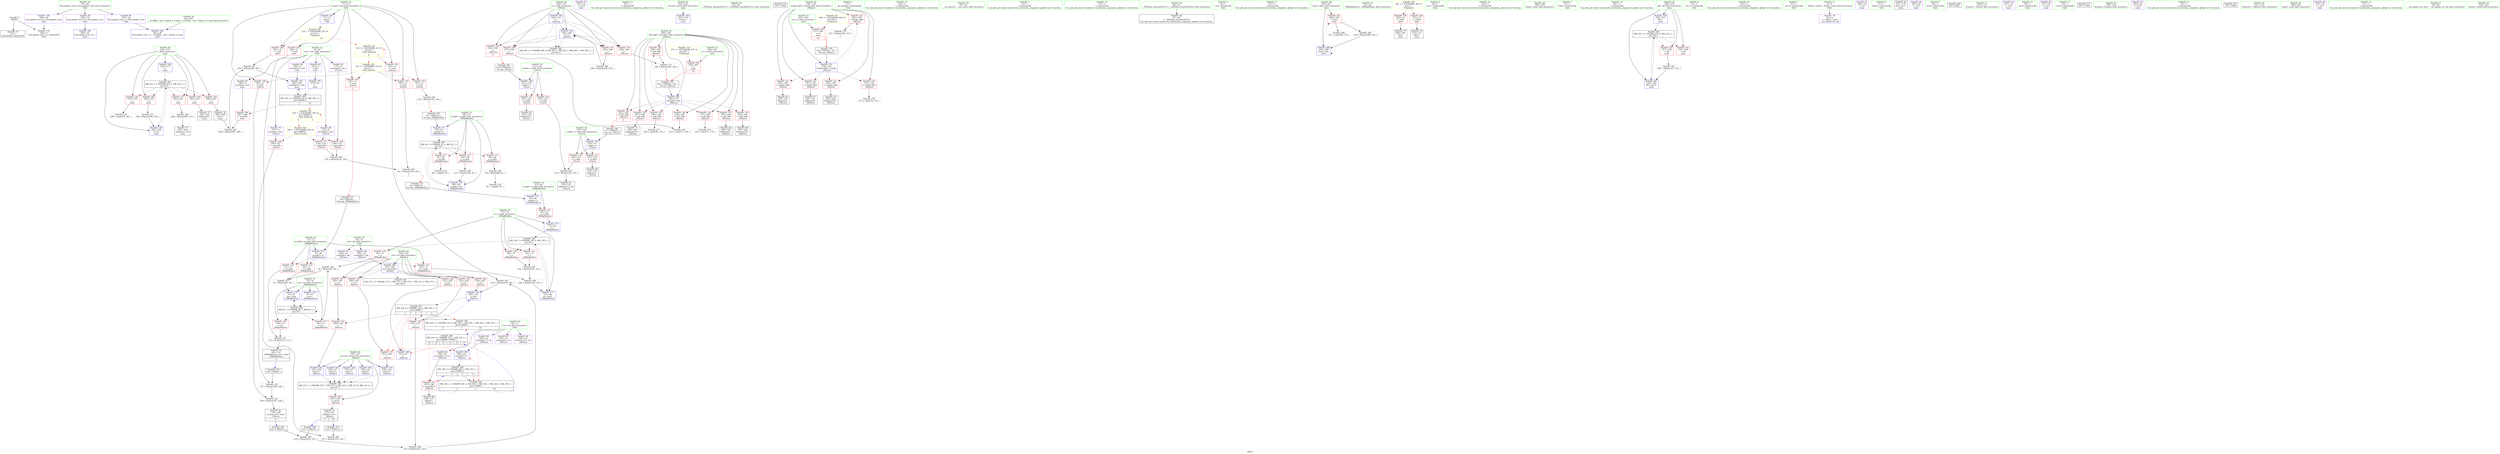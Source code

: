digraph "SVFG" {
	label="SVFG";

	Node0x561db35ba120 [shape=record,color=grey,label="{NodeID: 0\nNullPtr}"];
	Node0x561db35ba120 -> Node0x561db35dba80[style=solid];
	Node0x561db35ba120 -> Node0x561db35e27f0[style=solid];
	Node0x561db35df260 [shape=record,color=grey,label="{NodeID: 263\n235 = Binary(233, 234, )\n}"];
	Node0x561db35df260 -> Node0x561db35e3930[style=solid];
	Node0x561db35e3040 [shape=record,color=blue,label="{NodeID: 180\n121\<--118\nr.addr\<--r\n_Z3ncrii\n}"];
	Node0x561db35e3040 -> Node0x561db35e0200[style=dashed];
	Node0x561db35e3040 -> Node0x561db35e02d0[style=dashed];
	Node0x561db35da320 [shape=record,color=purple,label="{NodeID: 97\n322\<--32\n\<--.str.6\nmain\n}"];
	Node0x561db35d8410 [shape=record,color=green,label="{NodeID: 14\n87\<--1\n\<--dummyObj\nCan only get source location for instruction, argument, global var or function.}"];
	Node0x561db35eb720 [shape=record,color=grey,label="{NodeID: 277\n169 = cmp(168, 170, )\n}"];
	Node0x561db35ddc30 [shape=record,color=blue,label="{NodeID: 194\n252\<--170\nretval\<--\nmain\n}"];
	Node0x561db35daf10 [shape=record,color=red,label="{NodeID: 111\n85\<--69\n\<--p.addr\n_Z6BigModxxx\n}"];
	Node0x561db35daf10 -> Node0x561db35eb2a0[style=solid];
	Node0x561db35d90c0 [shape=record,color=green,label="{NodeID: 28\n43\<--44\n_ZNSt8ios_base4InitC1Ev\<--_ZNSt8ios_base4InitC1Ev_field_insensitive\n}"];
	Node0x561db360f3d0 [shape=record,color=black,label="{NodeID: 374\n323 = PHI()\n}"];
	Node0x561db35f8060 [shape=record,color=black,label="{NodeID: 291\nMR_27V_2 = PHI(MR_27V_3, MR_27V_1, MR_27V_1, MR_27V_3, MR_27V_1, )\npts\{163 \}\n}"];
	Node0x561db35e02d0 [shape=record,color=red,label="{NodeID: 125\n135\<--121\n\<--r.addr\n_Z3ncrii\n}"];
	Node0x561db35e02d0 -> Node0x561db35dbef0[style=solid];
	Node0x561db35d9d40 [shape=record,color=green,label="{NodeID: 42\n158\<--159\ntotake.addr\<--totake.addr_field_insensitive\n_Z4funcii\n}"];
	Node0x561db35d9d40 -> Node0x561db35e06e0[style=solid];
	Node0x561db35d9d40 -> Node0x561db35e07b0[style=solid];
	Node0x561db35d9d40 -> Node0x561db35e0880[style=solid];
	Node0x561db35d9d40 -> Node0x561db35e0950[style=solid];
	Node0x561db35d9d40 -> Node0x561db35e0a20[style=solid];
	Node0x561db35d9d40 -> Node0x561db35e3110[style=solid];
	Node0x561db35fc020 [shape=record,color=yellow,style=double,label="{NodeID: 305\n12V_1 = ENCHI(MR_12V_0)\npts\{13 \}\nFun[main]|{|<s2>10}}"];
	Node0x561db35fc020 -> Node0x561db35dab00[style=dashed];
	Node0x561db35fc020 -> Node0x561db35dabd0[style=dashed];
	Node0x561db35fc020:s2 -> Node0x561db35fc830[style=dashed,color=red];
	Node0x561db35e0e30 [shape=record,color=red,label="{NodeID: 139\n207\<--160\n\<--left.addr\n_Z4funcii\n}"];
	Node0x561db35e0e30 -> Node0x561db35dc640[style=solid];
	Node0x561db35db980 [shape=record,color=green,label="{NodeID: 56\n36\<--342\n_GLOBAL__sub_I_Shaon_0_0.cpp\<--_GLOBAL__sub_I_Shaon_0_0.cpp_field_insensitive\n}"];
	Node0x561db35db980 -> Node0x561db35e26f0[style=solid];
	Node0x561db35e1990 [shape=record,color=red,label="{NodeID: 153\n201\<--200\n\<--\n_Z4funcii\n}"];
	Node0x561db35e1990 -> Node0x561db35e35f0[style=solid];
	Node0x561db35dc570 [shape=record,color=black,label="{NodeID: 70\n205\<--204\nidxprom14\<--\n_Z4funcii\n}"];
	Node0x561db35e7e90 [shape=record,color=grey,label="{NodeID: 250\n139 = Binary(134, 138, )\n}"];
	Node0x561db35e7e90 -> Node0x561db35dec60[style=solid];
	Node0x561db35e24f0 [shape=record,color=blue,label="{NodeID: 167\n11\<--12\nmod\<--\nGlob }"];
	Node0x561db35e24f0 -> Node0x561db35fc020[style=dashed];
	Node0x561db35dd0d0 [shape=record,color=purple,label="{NodeID: 84\n295\<--8\narrayidx3\<--fact\nmain\n}"];
	Node0x561db35dd0d0 -> Node0x561db35ddea0[style=solid];
	Node0x561db35ba380 [shape=record,color=green,label="{NodeID: 1\n7\<--1\n__dso_handle\<--dummyObj\nGlob }"];
	Node0x561db35df3e0 [shape=record,color=grey,label="{NodeID: 264\n233 = Binary(222, 232, )\n}"];
	Node0x561db35df3e0 -> Node0x561db35df260[style=solid];
	Node0x561db35e3110 [shape=record,color=blue,label="{NodeID: 181\n158\<--154\ntotake.addr\<--totake\n_Z4funcii\n}"];
	Node0x561db35e3110 -> Node0x561db35e06e0[style=dashed];
	Node0x561db35e3110 -> Node0x561db35e07b0[style=dashed];
	Node0x561db35e3110 -> Node0x561db35e0880[style=dashed];
	Node0x561db35e3110 -> Node0x561db35e0950[style=dashed];
	Node0x561db35e3110 -> Node0x561db35e0a20[style=dashed];
	Node0x561db35da3f0 [shape=record,color=purple,label="{NodeID: 98\n346\<--34\nllvm.global_ctors_0\<--llvm.global_ctors\nGlob }"];
	Node0x561db35da3f0 -> Node0x561db35e25f0[style=solid];
	Node0x561db35d84e0 [shape=record,color=green,label="{NodeID: 15\n144\<--1\n\<--dummyObj\nCan only get source location for instruction, argument, global var or function.}"];
	Node0x561db35eb8a0 [shape=record,color=grey,label="{NodeID: 278\n175 = cmp(174, 170, )\n}"];
	Node0x561db35ddd00 [shape=record,color=blue,label="{NodeID: 195\n275\<--81\n\<--\nmain\n}"];
	Node0x561db35ddd00 -> Node0x561db35f5830[style=dashed];
	Node0x561db35dafe0 [shape=record,color=red,label="{NodeID: 112\n89\<--69\n\<--p.addr\n_Z6BigModxxx\n}"];
	Node0x561db35dafe0 -> Node0x561db35e7b90[style=solid];
	Node0x561db35d91c0 [shape=record,color=green,label="{NodeID: 29\n49\<--50\n__cxa_atexit\<--__cxa_atexit_field_insensitive\n}"];
	Node0x561db360f4a0 [shape=record,color=black,label="{NodeID: 375\n64 = PHI(141, )\n0th arg _Z6BigModxxx }"];
	Node0x561db360f4a0 -> Node0x561db35e28f0[style=solid];
	Node0x561db35f8560 [shape=record,color=black,label="{NodeID: 292\nMR_29V_2 = PHI(MR_29V_4, MR_29V_1, MR_29V_1, MR_29V_1, MR_29V_1, )\npts\{165 \}\n}"];
	Node0x561db35e03a0 [shape=record,color=red,label="{NodeID: 126\n128\<--127\n\<--arrayidx\n_Z3ncrii\n}"];
	Node0x561db35e03a0 -> Node0x561db35e8310[style=solid];
	Node0x561db35d9e10 [shape=record,color=green,label="{NodeID: 43\n160\<--161\nleft.addr\<--left.addr_field_insensitive\n_Z4funcii\n}"];
	Node0x561db35d9e10 -> Node0x561db35e0af0[style=solid];
	Node0x561db35d9e10 -> Node0x561db35e0bc0[style=solid];
	Node0x561db35d9e10 -> Node0x561db35e0c90[style=solid];
	Node0x561db35d9e10 -> Node0x561db35e0d60[style=solid];
	Node0x561db35d9e10 -> Node0x561db35e0e30[style=solid];
	Node0x561db35d9e10 -> Node0x561db35e0f00[style=solid];
	Node0x561db35d9e10 -> Node0x561db35e0fd0[style=solid];
	Node0x561db35d9e10 -> Node0x561db35e10a0[style=solid];
	Node0x561db35d9e10 -> Node0x561db35e31e0[style=solid];
	Node0x561db35e0f00 [shape=record,color=red,label="{NodeID: 140\n218\<--160\n\<--left.addr\n_Z4funcii\n}"];
	Node0x561db35e0f00 -> Node0x561db35ebd20[style=solid];
	Node0x561db35dba80 [shape=record,color=black,label="{NodeID: 57\n2\<--3\ndummyVal\<--dummyVal\n}"];
	Node0x561db35fcda0 [shape=record,color=yellow,style=double,label="{NodeID: 320\n18V_1 = ENCHI(MR_18V_0)\npts\{100000 \}\nFun[_Z4funcii]|{<s0>4|<s1>5}}"];
	Node0x561db35fcda0:s0 -> Node0x561db35fd310[style=dashed,color=red];
	Node0x561db35fcda0:s1 -> Node0x561db35fcda0[style=dashed,color=red];
	Node0x561db35e1a60 [shape=record,color=red,label="{NodeID: 154\n222\<--221\n\<--\n_Z4funcii\n}"];
	Node0x561db35e1a60 -> Node0x561db35df3e0[style=solid];
	Node0x561db35dc640 [shape=record,color=black,label="{NodeID: 71\n208\<--207\nidxprom16\<--\n_Z4funcii\n}"];
	Node0x561db35e8010 [shape=record,color=grey,label="{NodeID: 251\n292 = Binary(290, 291, )\n}"];
	Node0x561db35e8010 -> Node0x561db35ddea0[style=solid];
	Node0x561db35e25f0 [shape=record,color=blue,label="{NodeID: 168\n346\<--35\nllvm.global_ctors_0\<--\nGlob }"];
	Node0x561db35dd1a0 [shape=record,color=purple,label="{NodeID: 85\n186\<--14\narrayidx\<--dp\n_Z4funcii\n}"];
	Node0x561db35ce3e0 [shape=record,color=green,label="{NodeID: 2\n12\<--1\n\<--dummyObj\nCan only get source location for instruction, argument, global var or function.}"];
	Node0x561db35df560 [shape=record,color=grey,label="{NodeID: 265\n232 = Binary(225, 231, )\n}"];
	Node0x561db35df560 -> Node0x561db35df3e0[style=solid];
	Node0x561db35e31e0 [shape=record,color=blue,label="{NodeID: 182\n160\<--155\nleft.addr\<--left\n_Z4funcii\n}"];
	Node0x561db35e31e0 -> Node0x561db35e0af0[style=dashed];
	Node0x561db35e31e0 -> Node0x561db35e0bc0[style=dashed];
	Node0x561db35e31e0 -> Node0x561db35e0c90[style=dashed];
	Node0x561db35e31e0 -> Node0x561db35e0d60[style=dashed];
	Node0x561db35e31e0 -> Node0x561db35e0e30[style=dashed];
	Node0x561db35e31e0 -> Node0x561db35e0f00[style=dashed];
	Node0x561db35e31e0 -> Node0x561db35e0fd0[style=dashed];
	Node0x561db35e31e0 -> Node0x561db35e10a0[style=dashed];
	Node0x561db35da4f0 [shape=record,color=purple,label="{NodeID: 99\n347\<--34\nllvm.global_ctors_1\<--llvm.global_ctors\nGlob }"];
	Node0x561db35da4f0 -> Node0x561db35e26f0[style=solid];
	Node0x561db35d85b0 [shape=record,color=green,label="{NodeID: 16\n170\<--1\n\<--dummyObj\nCan only get source location for instruction, argument, global var or function.}"];
	Node0x561db35eba20 [shape=record,color=grey,label="{NodeID: 279\n178 = cmp(177, 170, )\n}"];
	Node0x561db35dddd0 [shape=record,color=blue,label="{NodeID: 196\n254\<--215\ni\<--\nmain\n}"];
	Node0x561db35dddd0 -> Node0x561db35f5330[style=dashed];
	Node0x561db35db0b0 [shape=record,color=red,label="{NodeID: 113\n106\<--69\n\<--p.addr\n_Z6BigModxxx\n}"];
	Node0x561db35db0b0 -> Node0x561db35dede0[style=solid];
	Node0x561db35d92c0 [shape=record,color=green,label="{NodeID: 30\n48\<--54\n_ZNSt8ios_base4InitD1Ev\<--_ZNSt8ios_base4InitD1Ev_field_insensitive\n}"];
	Node0x561db35d92c0 -> Node0x561db35dbb80[style=solid];
	Node0x561db360f610 [shape=record,color=black,label="{NodeID: 376\n65 = PHI(143, )\n1st arg _Z6BigModxxx }"];
	Node0x561db360f610 -> Node0x561db35e29c0[style=solid];
	Node0x561db35f8a60 [shape=record,color=black,label="{NodeID: 293\nMR_32V_2 = PHI(MR_32V_4, MR_32V_1, MR_32V_1, MR_32V_1, MR_32V_1, )\npts\{150000 \}\n|{<s0>5|<s1>10}}"];
	Node0x561db35f8a60:s0 -> Node0x561db35e3930[style=dashed,color=blue];
	Node0x561db35f8a60:s1 -> Node0x561db35f6730[style=dashed,color=blue];
	Node0x561db35e0470 [shape=record,color=red,label="{NodeID: 127\n134\<--133\n\<--arrayidx2\n_Z3ncrii\n}"];
	Node0x561db35e0470 -> Node0x561db35e7e90[style=solid];
	Node0x561db35d9ee0 [shape=record,color=green,label="{NodeID: 44\n162\<--163\nret\<--ret_field_insensitive\n_Z4funcii\n}"];
	Node0x561db35d9ee0 -> Node0x561db35e1170[style=solid];
	Node0x561db35d9ee0 -> Node0x561db35e1240[style=solid];
	Node0x561db35d9ee0 -> Node0x561db35e1310[style=solid];
	Node0x561db35d9ee0 -> Node0x561db35e13e0[style=solid];
	Node0x561db35d9ee0 -> Node0x561db35e14b0[style=solid];
	Node0x561db35d9ee0 -> Node0x561db35e3520[style=solid];
	Node0x561db35e0fd0 [shape=record,color=red,label="{NodeID: 141\n223\<--160\n\<--left.addr\n_Z4funcii\n|{<s0>4}}"];
	Node0x561db35e0fd0:s0 -> Node0x561db360fcd0[style=solid,color=red];
	Node0x561db35dbb80 [shape=record,color=black,label="{NodeID: 58\n47\<--48\n\<--_ZNSt8ios_base4InitD1Ev\nCan only get source location for instruction, argument, global var or function.}"];
	Node0x561db35e1b30 [shape=record,color=red,label="{NodeID: 155\n244\<--243\n\<--\n_Z4funcii\n}"];
	Node0x561db35e1b30 -> Node0x561db35ddb60[style=solid];
	Node0x561db35dc710 [shape=record,color=black,label="{NodeID: 72\n153\<--247\n_Z4funcii_ret\<--\n_Z4funcii\n|{<s0>5|<s1>10}}"];
	Node0x561db35dc710:s0 -> Node0x561db360ed50[style=solid,color=blue];
	Node0x561db35dc710:s1 -> Node0x561db360f230[style=solid,color=blue];
	Node0x561db35e8190 [shape=record,color=grey,label="{NodeID: 252\n149 = Binary(147, 148, )\n}"];
	Node0x561db35e8190 -> Node0x561db35dbfc0[style=solid];
	Node0x561db35e26f0 [shape=record,color=blue,label="{NodeID: 169\n347\<--36\nllvm.global_ctors_1\<--_GLOBAL__sub_I_Shaon_0_0.cpp\nGlob }"];
	Node0x561db35dd270 [shape=record,color=purple,label="{NodeID: 86\n189\<--14\narrayidx7\<--dp\n_Z4funcii\n}"];
	Node0x561db35dd270 -> Node0x561db35e3520[style=solid];
	Node0x561db35ce260 [shape=record,color=green,label="{NodeID: 3\n18\<--1\n.str\<--dummyObj\nGlob }"];
	Node0x561db35df6e0 [shape=record,color=grey,label="{NodeID: 266\n240 = Binary(239, 215, )\n}"];
	Node0x561db35df6e0 -> Node0x561db35dda90[style=solid];
	Node0x561db35e32b0 [shape=record,color=blue,label="{NodeID: 183\n156\<--87\nretval\<--\n_Z4funcii\n}"];
	Node0x561db35e32b0 -> Node0x561db35f7b60[style=dashed];
	Node0x561db35da5f0 [shape=record,color=purple,label="{NodeID: 100\n348\<--34\nllvm.global_ctors_2\<--llvm.global_ctors\nGlob }"];
	Node0x561db35da5f0 -> Node0x561db35e27f0[style=solid];
	Node0x561db35d8680 [shape=record,color=green,label="{NodeID: 17\n211\<--1\n\<--dummyObj\nCan only get source location for instruction, argument, global var or function.}"];
	Node0x561db35ebba0 [shape=record,color=grey,label="{NodeID: 280\n312 = cmp(308, 170, )\n}"];
	Node0x561db35ddea0 [shape=record,color=blue,label="{NodeID: 197\n295\<--292\narrayidx3\<--rem\nmain\n}"];
	Node0x561db35ddea0 -> Node0x561db35f5830[style=dashed];
	Node0x561db35db180 [shape=record,color=red,label="{NodeID: 114\n96\<--71\n\<--m.addr\n_Z6BigModxxx\n}"];
	Node0x561db35db180 -> Node0x561db35e8910[style=solid];
	Node0x561db35d93c0 [shape=record,color=green,label="{NodeID: 31\n61\<--62\n_Z6BigModxxx\<--_Z6BigModxxx_field_insensitive\n}"];
	Node0x561db360f750 [shape=record,color=black,label="{NodeID: 377\n66 = PHI(145, )\n2nd arg _Z6BigModxxx }"];
	Node0x561db360f750 -> Node0x561db35e2a90[style=solid];
	Node0x561db35f8f60 [shape=record,color=black,label="{NodeID: 294\nMR_34V_2 = PHI(MR_34V_4, MR_34V_1, MR_34V_1, MR_34V_1, MR_34V_1, )\npts\{170000 \}\n|{<s0>5|<s1>10}}"];
	Node0x561db35f8f60:s0 -> Node0x561db35fa360[style=dashed,color=blue];
	Node0x561db35f8f60:s1 -> Node0x561db35f6730[style=dashed,color=blue];
	Node0x561db35e0540 [shape=record,color=red,label="{NodeID: 128\n138\<--137\n\<--arrayidx4\n_Z3ncrii\n}"];
	Node0x561db35e0540 -> Node0x561db35e7e90[style=solid];
	Node0x561db35d9fb0 [shape=record,color=green,label="{NodeID: 45\n164\<--165\ni\<--i_field_insensitive\n_Z4funcii\n}"];
	Node0x561db35d9fb0 -> Node0x561db35e1580[style=solid];
	Node0x561db35d9fb0 -> Node0x561db35e1650[style=solid];
	Node0x561db35d9fb0 -> Node0x561db35e1720[style=solid];
	Node0x561db35d9fb0 -> Node0x561db35e17f0[style=solid];
	Node0x561db35d9fb0 -> Node0x561db35e3860[style=solid];
	Node0x561db35d9fb0 -> Node0x561db35dda90[style=solid];
	Node0x561db35e10a0 [shape=record,color=red,label="{NodeID: 142\n228\<--160\n\<--left.addr\n_Z4funcii\n}"];
	Node0x561db35e10a0 -> Node0x561db35eae20[style=solid];
	Node0x561db35dbc80 [shape=record,color=black,label="{NodeID: 59\n63\<--112\n_Z6BigModxxx_ret\<--rem4\n_Z6BigModxxx\n|{<s0>3}}"];
	Node0x561db35dbc80:s0 -> Node0x561db360ef20[style=solid,color=blue];
	Node0x561db35e1c00 [shape=record,color=red,label="{NodeID: 156\n279\<--254\n\<--i\nmain\n}"];
	Node0x561db35e1c00 -> Node0x561db35eb420[style=solid];
	Node0x561db35dc7e0 [shape=record,color=black,label="{NodeID: 73\n268\<--265\ncall\<--\nmain\n}"];
	Node0x561db35e8310 [shape=record,color=grey,label="{NodeID: 253\n147 = Binary(128, 146, )\n}"];
	Node0x561db35e8310 -> Node0x561db35e8190[style=solid];
	Node0x561db35e27f0 [shape=record,color=blue, style = dotted,label="{NodeID: 170\n348\<--3\nllvm.global_ctors_2\<--dummyVal\nGlob }"];
	Node0x561db35dd340 [shape=record,color=purple,label="{NodeID: 87\n193\<--16\narrayidx9\<--vis\n_Z4funcii\n}"];
	Node0x561db35cf5e0 [shape=record,color=green,label="{NodeID: 4\n20\<--1\n.str.1\<--dummyObj\nGlob }"];
	Node0x561db35df860 [shape=record,color=grey,label="{NodeID: 267\n321 = Binary(319, 320, )\n}"];
	Node0x561db35e3380 [shape=record,color=blue,label="{NodeID: 184\n156\<--81\nretval\<--\n_Z4funcii\n}"];
	Node0x561db35e3380 -> Node0x561db35f7b60[style=dashed];
	Node0x561db35da6f0 [shape=record,color=red,label="{NodeID: 101\n140\<--11\n\<--mod\n_Z3ncrii\n}"];
	Node0x561db35da6f0 -> Node0x561db35dec60[style=solid];
	Node0x561db35d8750 [shape=record,color=green,label="{NodeID: 18\n215\<--1\n\<--dummyObj\nCan only get source location for instruction, argument, global var or function.}"];
	Node0x561db35ebd20 [shape=record,color=grey,label="{NodeID: 281\n219 = cmp(217, 218, )\n}"];
	Node0x561db35ddf70 [shape=record,color=blue,label="{NodeID: 198\n254\<--299\ni\<--inc\nmain\n}"];
	Node0x561db35ddf70 -> Node0x561db35f5330[style=dashed];
	Node0x561db35dfab0 [shape=record,color=red,label="{NodeID: 115\n103\<--71\n\<--m.addr\n_Z6BigModxxx\n}"];
	Node0x561db35dfab0 -> Node0x561db35df9e0[style=solid];
	Node0x561db35d94c0 [shape=record,color=green,label="{NodeID: 32\n67\<--68\na.addr\<--a.addr_field_insensitive\n_Z6BigModxxx\n}"];
	Node0x561db35d94c0 -> Node0x561db35dae40[style=solid];
	Node0x561db35d94c0 -> Node0x561db35e28f0[style=solid];
	Node0x561db360f890 [shape=record,color=black,label="{NodeID: 378\n154 = PHI(227, 317, )\n0th arg _Z4funcii }"];
	Node0x561db360f890 -> Node0x561db35e3110[style=solid];
	Node0x561db35e0610 [shape=record,color=red,label="{NodeID: 129\n247\<--156\n\<--retval\n_Z4funcii\n}"];
	Node0x561db35e0610 -> Node0x561db35dc710[style=solid];
	Node0x561db35da080 [shape=record,color=green,label="{NodeID: 46\n249\<--250\nmain\<--main_field_insensitive\n}"];
	Node0x561db35e1170 [shape=record,color=red,label="{NodeID: 143\n200\<--162\n\<--ret\n_Z4funcii\n}"];
	Node0x561db35e1170 -> Node0x561db35e1990[style=solid];
	Node0x561db35dbd50 [shape=record,color=black,label="{NodeID: 60\n126\<--125\nidxprom\<--\n_Z3ncrii\n}"];
	Node0x561db35fd040 [shape=record,color=yellow,style=double,label="{NodeID: 323\n12V_1 = ENCHI(MR_12V_0)\npts\{13 \}\nFun[_Z3ncrii]}"];
	Node0x561db35fd040 -> Node0x561db35da6f0[style=dashed];
	Node0x561db35fd040 -> Node0x561db35da7c0[style=dashed];
	Node0x561db35fd040 -> Node0x561db35da890[style=dashed];
	Node0x561db35fd040 -> Node0x561db35da960[style=dashed];
	Node0x561db35e1cd0 [shape=record,color=red,label="{NodeID: 157\n283\<--254\n\<--i\nmain\n}"];
	Node0x561db35e1cd0 -> Node0x561db35e8490[style=solid];
	Node0x561db35dc8b0 [shape=record,color=black,label="{NodeID: 74\n274\<--271\ncall1\<--\nmain\n}"];
	Node0x561db35e8490 [shape=record,color=grey,label="{NodeID: 254\n284 = Binary(283, 215, )\n}"];
	Node0x561db35e8490 -> Node0x561db35dc980[style=solid];
	Node0x561db35e28f0 [shape=record,color=blue,label="{NodeID: 171\n67\<--64\na.addr\<--a\n_Z6BigModxxx\n}"];
	Node0x561db35e28f0 -> Node0x561db35dae40[style=dashed];
	Node0x561db35dd410 [shape=record,color=purple,label="{NodeID: 88\n196\<--16\narrayidx11\<--vis\n_Z4funcii\n}"];
	Node0x561db35dd410 -> Node0x561db35e18c0[style=solid];
	Node0x561db35cf670 [shape=record,color=green,label="{NodeID: 5\n22\<--1\nstdin\<--dummyObj\nGlob }"];
	Node0x561db35df9e0 [shape=record,color=grey,label="{NodeID: 268\n104 = Binary(102, 103, )\n}"];
	Node0x561db35df9e0 -> Node0x561db35e2dd0[style=solid];
	Node0x561db35e3450 [shape=record,color=blue,label="{NodeID: 185\n156\<--87\nretval\<--\n_Z4funcii\n}"];
	Node0x561db35e3450 -> Node0x561db35f7b60[style=dashed];
	Node0x561db35da7c0 [shape=record,color=red,label="{NodeID: 102\n142\<--11\n\<--mod\n_Z3ncrii\n}"];
	Node0x561db35da7c0 -> Node0x561db35e8790[style=solid];
	Node0x561db35d8820 [shape=record,color=green,label="{NodeID: 19\n281\<--1\n\<--dummyObj\nCan only get source location for instruction, argument, global var or function.}"];
	Node0x561db35f5330 [shape=record,color=black,label="{NodeID: 282\nMR_41V_3 = PHI(MR_41V_4, MR_41V_2, )\npts\{255 \}\n}"];
	Node0x561db35f5330 -> Node0x561db35e1c00[style=dashed];
	Node0x561db35f5330 -> Node0x561db35e1cd0[style=dashed];
	Node0x561db35f5330 -> Node0x561db35e1da0[style=dashed];
	Node0x561db35f5330 -> Node0x561db35e1e70[style=dashed];
	Node0x561db35f5330 -> Node0x561db35e1f40[style=dashed];
	Node0x561db35f5330 -> Node0x561db35ddf70[style=dashed];
	Node0x561db35de040 [shape=record,color=blue,label="{NodeID: 199\n258\<--215\nkk\<--\nmain\n}"];
	Node0x561db35de040 -> Node0x561db35f6230[style=dashed];
	Node0x561db35dfb80 [shape=record,color=red,label="{NodeID: 116\n111\<--71\n\<--m.addr\n_Z6BigModxxx\n}"];
	Node0x561db35dfb80 -> Node0x561db35eafa0[style=solid];
	Node0x561db35d9590 [shape=record,color=green,label="{NodeID: 33\n69\<--70\np.addr\<--p.addr_field_insensitive\n_Z6BigModxxx\n}"];
	Node0x561db35d9590 -> Node0x561db35daf10[style=solid];
	Node0x561db35d9590 -> Node0x561db35dafe0[style=solid];
	Node0x561db35d9590 -> Node0x561db35db0b0[style=solid];
	Node0x561db35d9590 -> Node0x561db35e29c0[style=solid];
	Node0x561db35d9590 -> Node0x561db35e2ea0[style=solid];
	Node0x561db360faa0 [shape=record,color=black,label="{NodeID: 379\n155 = PHI(230, 318, )\n1st arg _Z4funcii }"];
	Node0x561db360faa0 -> Node0x561db35e31e0[style=solid];
	Node0x561db35e06e0 [shape=record,color=red,label="{NodeID: 130\n174\<--158\n\<--totake.addr\n_Z4funcii\n}"];
	Node0x561db35e06e0 -> Node0x561db35eb8a0[style=solid];
	Node0x561db35da180 [shape=record,color=green,label="{NodeID: 47\n252\<--253\nretval\<--retval_field_insensitive\nmain\n}"];
	Node0x561db35da180 -> Node0x561db35ddc30[style=solid];
	Node0x561db35fc480 [shape=record,color=yellow,style=double,label="{NodeID: 310\n47V_1 = ENCHI(MR_47V_0)\npts\{261 \}\nFun[main]}"];
	Node0x561db35fc480 -> Node0x561db35e2280[style=dashed];
	Node0x561db35e1240 [shape=record,color=red,label="{NodeID: 144\n212\<--162\n\<--ret\n_Z4funcii\n}"];
	Node0x561db35e1240 -> Node0x561db35e3790[style=solid];
	Node0x561db35dbe20 [shape=record,color=black,label="{NodeID: 61\n132\<--131\nidxprom1\<--sub\n_Z3ncrii\n}"];
	Node0x561db35e1da0 [shape=record,color=red,label="{NodeID: 158\n288\<--254\n\<--i\nmain\n}"];
	Node0x561db35e1da0 -> Node0x561db35dca50[style=solid];
	Node0x561db35dc980 [shape=record,color=black,label="{NodeID: 75\n285\<--284\nidxprom\<--sub\nmain\n}"];
	Node0x561db35e8610 [shape=record,color=grey,label="{NodeID: 255\n102 = Binary(100, 101, )\n}"];
	Node0x561db35e8610 -> Node0x561db35df9e0[style=solid];
	Node0x561db35e29c0 [shape=record,color=blue,label="{NodeID: 172\n69\<--65\np.addr\<--p\n_Z6BigModxxx\n}"];
	Node0x561db35e29c0 -> Node0x561db35f6c60[style=dashed];
	Node0x561db35dd4e0 [shape=record,color=purple,label="{NodeID: 89\n206\<--16\narrayidx15\<--vis\n_Z4funcii\n}"];
	Node0x561db35d77a0 [shape=record,color=green,label="{NodeID: 6\n23\<--1\n.str.2\<--dummyObj\nGlob }"];
	Node0x561db35eab20 [shape=record,color=grey,label="{NodeID: 269\n309 = Binary(308, 310, )\n}"];
	Node0x561db35eab20 -> Node0x561db35de110[style=solid];
	Node0x561db35e3520 [shape=record,color=blue,label="{NodeID: 186\n162\<--189\nret\<--arrayidx7\n_Z4funcii\n}"];
	Node0x561db35e3520 -> Node0x561db35e1170[style=dashed];
	Node0x561db35e3520 -> Node0x561db35e1240[style=dashed];
	Node0x561db35e3520 -> Node0x561db35e1310[style=dashed];
	Node0x561db35e3520 -> Node0x561db35e13e0[style=dashed];
	Node0x561db35e3520 -> Node0x561db35e14b0[style=dashed];
	Node0x561db35e3520 -> Node0x561db35f8060[style=dashed];
	Node0x561db35da890 [shape=record,color=red,label="{NodeID: 103\n145\<--11\n\<--mod\n_Z3ncrii\n|{<s0>3}}"];
	Node0x561db35da890:s0 -> Node0x561db360f750[style=solid,color=red];
	Node0x561db35d88f0 [shape=record,color=green,label="{NodeID: 20\n310\<--1\n\<--dummyObj\nCan only get source location for instruction, argument, global var or function.}"];
	Node0x561db35f5830 [shape=record,color=black,label="{NodeID: 283\nMR_18V_3 = PHI(MR_18V_4, MR_18V_2, )\npts\{100000 \}\n|{|<s2>10}}"];
	Node0x561db35f5830 -> Node0x561db35e2420[style=dashed];
	Node0x561db35f5830 -> Node0x561db35ddea0[style=dashed];
	Node0x561db35f5830:s2 -> Node0x561db35fcda0[style=dashed,color=red];
	Node0x561db35de110 [shape=record,color=blue,label="{NodeID: 200\n256\<--309\nkase\<--dec\nmain\n}"];
	Node0x561db35de110 -> Node0x561db35e2010[style=dashed];
	Node0x561db35de110 -> Node0x561db35de110[style=dashed];
	Node0x561db35dfc50 [shape=record,color=red,label="{NodeID: 117\n93\<--73\n\<--res\n_Z6BigModxxx\n}"];
	Node0x561db35dfc50 -> Node0x561db35deae0[style=solid];
	Node0x561db35d9660 [shape=record,color=green,label="{NodeID: 34\n71\<--72\nm.addr\<--m.addr_field_insensitive\n_Z6BigModxxx\n}"];
	Node0x561db35d9660 -> Node0x561db35db180[style=solid];
	Node0x561db35d9660 -> Node0x561db35dfab0[style=solid];
	Node0x561db35d9660 -> Node0x561db35dfb80[style=solid];
	Node0x561db35d9660 -> Node0x561db35e2a90[style=solid];
	Node0x561db360fcd0 [shape=record,color=black,label="{NodeID: 380\n117 = PHI(223, )\n0th arg _Z3ncrii }"];
	Node0x561db360fcd0 -> Node0x561db35e2f70[style=solid];
	Node0x561db35f9e60 [shape=record,color=black,label="{NodeID: 297\nMR_32V_4 = PHI(MR_32V_6, MR_32V_3, )\npts\{150000 \}\n|{|<s3>5|<s4>5|<s5>5}}"];
	Node0x561db35f9e60 -> Node0x561db35e1a60[style=dashed];
	Node0x561db35f9e60 -> Node0x561db35e1b30[style=dashed];
	Node0x561db35f9e60 -> Node0x561db35f8a60[style=dashed];
	Node0x561db35f9e60:s3 -> Node0x561db35e1990[style=dashed,color=red];
	Node0x561db35f9e60:s4 -> Node0x561db35e3790[style=dashed,color=red];
	Node0x561db35f9e60:s5 -> Node0x561db35f8a60[style=dashed,color=red];
	Node0x561db35e07b0 [shape=record,color=red,label="{NodeID: 131\n184\<--158\n\<--totake.addr\n_Z4funcii\n}"];
	Node0x561db35e07b0 -> Node0x561db35dc160[style=solid];
	Node0x561db35db270 [shape=record,color=green,label="{NodeID: 48\n254\<--255\ni\<--i_field_insensitive\nmain\n}"];
	Node0x561db35db270 -> Node0x561db35e1c00[style=solid];
	Node0x561db35db270 -> Node0x561db35e1cd0[style=solid];
	Node0x561db35db270 -> Node0x561db35e1da0[style=solid];
	Node0x561db35db270 -> Node0x561db35e1e70[style=solid];
	Node0x561db35db270 -> Node0x561db35e1f40[style=solid];
	Node0x561db35db270 -> Node0x561db35dddd0[style=solid];
	Node0x561db35db270 -> Node0x561db35ddf70[style=solid];
	Node0x561db35fc560 [shape=record,color=yellow,style=double,label="{NodeID: 311\n49V_1 = ENCHI(MR_49V_0)\npts\{263 \}\nFun[main]}"];
	Node0x561db35fc560 -> Node0x561db35e2350[style=dashed];
	Node0x561db35e1310 [shape=record,color=red,label="{NodeID: 145\n221\<--162\n\<--ret\n_Z4funcii\n}"];
	Node0x561db35e1310 -> Node0x561db35e1a60[style=solid];
	Node0x561db35dbef0 [shape=record,color=black,label="{NodeID: 62\n136\<--135\nidxprom3\<--\n_Z3ncrii\n}"];
	Node0x561db35e1e70 [shape=record,color=red,label="{NodeID: 159\n293\<--254\n\<--i\nmain\n}"];
	Node0x561db35e1e70 -> Node0x561db35dcb20[style=solid];
	Node0x561db35dca50 [shape=record,color=black,label="{NodeID: 76\n289\<--288\nconv\<--\nmain\n}"];
	Node0x561db35dca50 -> Node0x561db35e7d10[style=solid];
	Node0x561db35e8790 [shape=record,color=grey,label="{NodeID: 256\n143 = Binary(142, 144, )\n|{<s0>3}}"];
	Node0x561db35e8790:s0 -> Node0x561db360f610[style=solid,color=red];
	Node0x561db35e2a90 [shape=record,color=blue,label="{NodeID: 173\n71\<--66\nm.addr\<--m\n_Z6BigModxxx\n}"];
	Node0x561db35e2a90 -> Node0x561db35db180[style=dashed];
	Node0x561db35e2a90 -> Node0x561db35dfab0[style=dashed];
	Node0x561db35e2a90 -> Node0x561db35dfb80[style=dashed];
	Node0x561db35dd5b0 [shape=record,color=purple,label="{NodeID: 90\n209\<--16\narrayidx17\<--vis\n_Z4funcii\n}"];
	Node0x561db35dd5b0 -> Node0x561db35e36c0[style=solid];
	Node0x561db35d7830 [shape=record,color=green,label="{NodeID: 7\n25\<--1\n.str.3\<--dummyObj\nGlob }"];
	Node0x561db35eaca0 [shape=record,color=grey,label="{NodeID: 270\n227 = Binary(226, 215, )\n|{<s0>5}}"];
	Node0x561db35eaca0:s0 -> Node0x561db360f890[style=solid,color=red];
	Node0x561db35e35f0 [shape=record,color=blue,label="{NodeID: 187\n156\<--201\nretval\<--\n_Z4funcii\n}"];
	Node0x561db35e35f0 -> Node0x561db35f7b60[style=dashed];
	Node0x561db35da960 [shape=record,color=red,label="{NodeID: 104\n148\<--11\n\<--mod\n_Z3ncrii\n}"];
	Node0x561db35da960 -> Node0x561db35e8190[style=solid];
	Node0x561db35d89c0 [shape=record,color=green,label="{NodeID: 21\n4\<--6\n_ZStL8__ioinit\<--_ZStL8__ioinit_field_insensitive\nGlob }"];
	Node0x561db35d89c0 -> Node0x561db35dcbf0[style=solid];
	Node0x561db32cc7e0 [shape=record,color=black,label="{NodeID: 367\n225 = PHI(116, )\n}"];
	Node0x561db32cc7e0 -> Node0x561db35df560[style=solid];
	Node0x561db35de1e0 [shape=record,color=blue,label="{NodeID: 201\n258\<--328\nkk\<--inc12\nmain\n}"];
	Node0x561db35de1e0 -> Node0x561db35f6230[style=dashed];
	Node0x561db35dfd20 [shape=record,color=red,label="{NodeID: 118\n110\<--73\n\<--res\n_Z6BigModxxx\n}"];
	Node0x561db35dfd20 -> Node0x561db35eafa0[style=solid];
	Node0x561db35d9730 [shape=record,color=green,label="{NodeID: 35\n73\<--74\nres\<--res_field_insensitive\n_Z6BigModxxx\n}"];
	Node0x561db35d9730 -> Node0x561db35dfc50[style=solid];
	Node0x561db35d9730 -> Node0x561db35dfd20[style=solid];
	Node0x561db35d9730 -> Node0x561db35e2b60[style=solid];
	Node0x561db35d9730 -> Node0x561db35e2d00[style=solid];
	Node0x561db360fde0 [shape=record,color=black,label="{NodeID: 381\n118 = PHI(224, )\n1st arg _Z3ncrii }"];
	Node0x561db360fde0 -> Node0x561db35e3040[style=solid];
	Node0x561db35fa360 [shape=record,color=black,label="{NodeID: 298\nMR_34V_4 = PHI(MR_34V_5, MR_34V_3, )\npts\{170000 \}\n|{|<s1>5|<s2>5|<s3>5}}"];
	Node0x561db35fa360 -> Node0x561db35f8f60[style=dashed];
	Node0x561db35fa360:s1 -> Node0x561db35e18c0[style=dashed,color=red];
	Node0x561db35fa360:s2 -> Node0x561db35e36c0[style=dashed,color=red];
	Node0x561db35fa360:s3 -> Node0x561db35f8f60[style=dashed,color=red];
	Node0x561db35e0880 [shape=record,color=red,label="{NodeID: 132\n191\<--158\n\<--totake.addr\n_Z4funcii\n}"];
	Node0x561db35e0880 -> Node0x561db35dc300[style=solid];
	Node0x561db35db340 [shape=record,color=green,label="{NodeID: 49\n256\<--257\nkase\<--kase_field_insensitive\nmain\n}"];
	Node0x561db35db340 -> Node0x561db35e2010[style=solid];
	Node0x561db35db340 -> Node0x561db35de110[style=solid];
	Node0x561db35e13e0 [shape=record,color=red,label="{NodeID: 146\n236\<--162\n\<--ret\n_Z4funcii\n}"];
	Node0x561db35e13e0 -> Node0x561db35e3930[style=solid];
	Node0x561db35dbfc0 [shape=record,color=black,label="{NodeID: 63\n116\<--149\n_Z3ncrii_ret\<--rem7\n_Z3ncrii\n|{<s0>4}}"];
	Node0x561db35dbfc0:s0 -> Node0x561db32cc7e0[style=solid,color=blue];
	Node0x561db35fd310 [shape=record,color=yellow,style=double,label="{NodeID: 326\n18V_1 = ENCHI(MR_18V_0)\npts\{100000 \}\nFun[_Z3ncrii]}"];
	Node0x561db35fd310 -> Node0x561db35e03a0[style=dashed];
	Node0x561db35fd310 -> Node0x561db35e0470[style=dashed];
	Node0x561db35fd310 -> Node0x561db35e0540[style=dashed];
	Node0x561db35e1f40 [shape=record,color=red,label="{NodeID: 160\n298\<--254\n\<--i\nmain\n}"];
	Node0x561db35e1f40 -> Node0x561db35eb120[style=solid];
	Node0x561db35dcb20 [shape=record,color=black,label="{NodeID: 77\n294\<--293\nidxprom2\<--\nmain\n}"];
	Node0x561db35e8910 [shape=record,color=grey,label="{NodeID: 257\n97 = Binary(95, 96, )\n}"];
	Node0x561db35e8910 -> Node0x561db35e2d00[style=solid];
	Node0x561db35e2b60 [shape=record,color=blue,label="{NodeID: 174\n73\<--81\nres\<--\n_Z6BigModxxx\n}"];
	Node0x561db35e2b60 -> Node0x561db35f7160[style=dashed];
	Node0x561db35dd680 [shape=record,color=purple,label="{NodeID: 91\n266\<--18\n\<--.str\nmain\n}"];
	Node0x561db35d78c0 [shape=record,color=green,label="{NodeID: 8\n27\<--1\nstdout\<--dummyObj\nGlob }"];
	Node0x561db35eae20 [shape=record,color=grey,label="{NodeID: 271\n230 = Binary(228, 229, )\n|{<s0>5}}"];
	Node0x561db35eae20:s0 -> Node0x561db360faa0[style=solid,color=red];
	Node0x561db35e36c0 [shape=record,color=blue,label="{NodeID: 188\n209\<--211\narrayidx17\<--\n_Z4funcii\n}"];
	Node0x561db35e36c0 -> Node0x561db35fa360[style=dashed];
	Node0x561db35daa30 [shape=record,color=red,label="{NodeID: 105\n234\<--11\n\<--mod\n_Z4funcii\n}"];
	Node0x561db35daa30 -> Node0x561db35df260[style=solid];
	Node0x561db35d8ac0 [shape=record,color=green,label="{NodeID: 22\n8\<--10\nfact\<--fact_field_insensitive\nGlob }"];
	Node0x561db35d8ac0 -> Node0x561db35dccc0[style=solid];
	Node0x561db35d8ac0 -> Node0x561db35dcd90[style=solid];
	Node0x561db35d8ac0 -> Node0x561db35dce60[style=solid];
	Node0x561db35d8ac0 -> Node0x561db35dcf30[style=solid];
	Node0x561db35d8ac0 -> Node0x561db35dd000[style=solid];
	Node0x561db35d8ac0 -> Node0x561db35dd0d0[style=solid];
	Node0x561db360ed50 [shape=record,color=black,label="{NodeID: 368\n231 = PHI(153, )\n}"];
	Node0x561db360ed50 -> Node0x561db35df560[style=solid];
	Node0x561db35f6230 [shape=record,color=black,label="{NodeID: 285\nMR_45V_3 = PHI(MR_45V_4, MR_45V_2, )\npts\{259 \}\n}"];
	Node0x561db35f6230 -> Node0x561db35e20e0[style=dashed];
	Node0x561db35f6230 -> Node0x561db35e21b0[style=dashed];
	Node0x561db35f6230 -> Node0x561db35de1e0[style=dashed];
	Node0x561db35dfdf0 [shape=record,color=red,label="{NodeID: 119\n94\<--75\n\<--x\n_Z6BigModxxx\n}"];
	Node0x561db35dfdf0 -> Node0x561db35deae0[style=solid];
	Node0x561db35d9800 [shape=record,color=green,label="{NodeID: 36\n75\<--76\nx\<--x_field_insensitive\n_Z6BigModxxx\n}"];
	Node0x561db35d9800 -> Node0x561db35dfdf0[style=solid];
	Node0x561db35d9800 -> Node0x561db35dfec0[style=solid];
	Node0x561db35d9800 -> Node0x561db35dff90[style=solid];
	Node0x561db35d9800 -> Node0x561db35e2c30[style=solid];
	Node0x561db35d9800 -> Node0x561db35e2dd0[style=solid];
	Node0x561db35e0950 [shape=record,color=red,label="{NodeID: 133\n204\<--158\n\<--totake.addr\n_Z4funcii\n}"];
	Node0x561db35e0950 -> Node0x561db35dc570[style=solid];
	Node0x561db35db410 [shape=record,color=green,label="{NodeID: 50\n258\<--259\nkk\<--kk_field_insensitive\nmain\n}"];
	Node0x561db35db410 -> Node0x561db35e20e0[style=solid];
	Node0x561db35db410 -> Node0x561db35e21b0[style=solid];
	Node0x561db35db410 -> Node0x561db35de040[style=solid];
	Node0x561db35db410 -> Node0x561db35de1e0[style=solid];
	Node0x561db35e14b0 [shape=record,color=red,label="{NodeID: 147\n243\<--162\n\<--ret\n_Z4funcii\n}"];
	Node0x561db35e14b0 -> Node0x561db35e1b30[style=solid];
	Node0x561db35dc090 [shape=record,color=black,label="{NodeID: 64\n251\<--170\nmain_ret\<--\nmain\n}"];
	Node0x561db35e2010 [shape=record,color=red,label="{NodeID: 161\n308\<--256\n\<--kase\nmain\n}"];
	Node0x561db35e2010 -> Node0x561db35eab20[style=solid];
	Node0x561db35e2010 -> Node0x561db35ebba0[style=solid];
	Node0x561db35dcbf0 [shape=record,color=purple,label="{NodeID: 78\n45\<--4\n\<--_ZStL8__ioinit\n__cxx_global_var_init\n}"];
	Node0x561db35deae0 [shape=record,color=grey,label="{NodeID: 258\n95 = Binary(93, 94, )\n}"];
	Node0x561db35deae0 -> Node0x561db35e8910[style=solid];
	Node0x561db35e2c30 [shape=record,color=blue,label="{NodeID: 175\n75\<--82\nx\<--\n_Z6BigModxxx\n}"];
	Node0x561db35e2c30 -> Node0x561db35f7660[style=dashed];
	Node0x561db35dd750 [shape=record,color=purple,label="{NodeID: 92\n267\<--20\n\<--.str.1\nmain\n}"];
	Node0x561db35d7950 [shape=record,color=green,label="{NodeID: 9\n28\<--1\n.str.4\<--dummyObj\nGlob }"];
	Node0x561db35eafa0 [shape=record,color=grey,label="{NodeID: 272\n112 = Binary(110, 111, )\n}"];
	Node0x561db35eafa0 -> Node0x561db35dbc80[style=solid];
	Node0x561db35e3790 [shape=record,color=blue,label="{NodeID: 189\n212\<--87\n\<--\n_Z4funcii\n}"];
	Node0x561db35e3790 -> Node0x561db35f9e60[style=dashed];
	Node0x561db35dab00 [shape=record,color=red,label="{NodeID: 106\n291\<--11\n\<--mod\nmain\n}"];
	Node0x561db35dab00 -> Node0x561db35e8010[style=solid];
	Node0x561db35d8bc0 [shape=record,color=green,label="{NodeID: 23\n11\<--13\nmod\<--mod_field_insensitive\nGlob }"];
	Node0x561db35d8bc0 -> Node0x561db35da6f0[style=solid];
	Node0x561db35d8bc0 -> Node0x561db35da7c0[style=solid];
	Node0x561db35d8bc0 -> Node0x561db35da890[style=solid];
	Node0x561db35d8bc0 -> Node0x561db35da960[style=solid];
	Node0x561db35d8bc0 -> Node0x561db35daa30[style=solid];
	Node0x561db35d8bc0 -> Node0x561db35dab00[style=solid];
	Node0x561db35d8bc0 -> Node0x561db35dabd0[style=solid];
	Node0x561db35d8bc0 -> Node0x561db35e24f0[style=solid];
	Node0x561db360ee50 [shape=record,color=black,label="{NodeID: 369\n46 = PHI()\n}"];
	Node0x561db35f6730 [shape=record,color=black,label="{NodeID: 286\nMR_52V_2 = PHI(MR_52V_3, MR_52V_1, )\npts\{150000 170000 \}\n|{<s0>10|<s1>10|<s2>10|<s3>10|<s4>10|<s5>10}}"];
	Node0x561db35f6730:s0 -> Node0x561db35e18c0[style=dashed,color=red];
	Node0x561db35f6730:s1 -> Node0x561db35e1990[style=dashed,color=red];
	Node0x561db35f6730:s2 -> Node0x561db35e36c0[style=dashed,color=red];
	Node0x561db35f6730:s3 -> Node0x561db35e3790[style=dashed,color=red];
	Node0x561db35f6730:s4 -> Node0x561db35f8a60[style=dashed,color=red];
	Node0x561db35f6730:s5 -> Node0x561db35f8f60[style=dashed,color=red];
	Node0x561db35dfec0 [shape=record,color=red,label="{NodeID: 120\n100\<--75\n\<--x\n_Z6BigModxxx\n}"];
	Node0x561db35dfec0 -> Node0x561db35e8610[style=solid];
	Node0x561db35d98d0 [shape=record,color=green,label="{NodeID: 37\n114\<--115\n_Z3ncrii\<--_Z3ncrii_field_insensitive\n}"];
	Node0x561db35e0a20 [shape=record,color=red,label="{NodeID: 134\n226\<--158\n\<--totake.addr\n_Z4funcii\n}"];
	Node0x561db35e0a20 -> Node0x561db35eaca0[style=solid];
	Node0x561db35db4e0 [shape=record,color=green,label="{NodeID: 51\n260\<--261\nn\<--n_field_insensitive\nmain\n}"];
	Node0x561db35db4e0 -> Node0x561db35e2280[style=solid];
	Node0x561db35fc830 [shape=record,color=yellow,style=double,label="{NodeID: 314\n12V_1 = ENCHI(MR_12V_0)\npts\{13 \}\nFun[_Z4funcii]|{|<s1>4|<s2>5}}"];
	Node0x561db35fc830 -> Node0x561db35daa30[style=dashed];
	Node0x561db35fc830:s1 -> Node0x561db35fd040[style=dashed,color=red];
	Node0x561db35fc830:s2 -> Node0x561db35fc830[style=dashed,color=red];
	Node0x561db35e1580 [shape=record,color=red,label="{NodeID: 148\n217\<--164\n\<--i\n_Z4funcii\n}"];
	Node0x561db35e1580 -> Node0x561db35ebd20[style=solid];
	Node0x561db35dc160 [shape=record,color=black,label="{NodeID: 65\n185\<--184\nidxprom\<--\n_Z4funcii\n}"];
	Node0x561db35e20e0 [shape=record,color=red,label="{NodeID: 162\n316\<--258\n\<--kk\nmain\n}"];
	Node0x561db35dccc0 [shape=record,color=purple,label="{NodeID: 79\n127\<--8\narrayidx\<--fact\n_Z3ncrii\n}"];
	Node0x561db35dccc0 -> Node0x561db35e03a0[style=solid];
	Node0x561db35dec60 [shape=record,color=grey,label="{NodeID: 259\n141 = Binary(139, 140, )\n|{<s0>3}}"];
	Node0x561db35dec60:s0 -> Node0x561db360f4a0[style=solid,color=red];
	Node0x561db35e2d00 [shape=record,color=blue,label="{NodeID: 176\n73\<--97\nres\<--rem\n_Z6BigModxxx\n}"];
	Node0x561db35e2d00 -> Node0x561db35f7160[style=dashed];
	Node0x561db35dd820 [shape=record,color=purple,label="{NodeID: 93\n272\<--23\n\<--.str.2\nmain\n}"];
	Node0x561db35d8190 [shape=record,color=green,label="{NodeID: 10\n30\<--1\n.str.5\<--dummyObj\nGlob }"];
	Node0x561db35eb120 [shape=record,color=grey,label="{NodeID: 273\n299 = Binary(298, 215, )\n}"];
	Node0x561db35eb120 -> Node0x561db35ddf70[style=solid];
	Node0x561db35e3860 [shape=record,color=blue,label="{NodeID: 190\n164\<--215\ni\<--\n_Z4funcii\n}"];
	Node0x561db35e3860 -> Node0x561db35e1580[style=dashed];
	Node0x561db35e3860 -> Node0x561db35e1650[style=dashed];
	Node0x561db35e3860 -> Node0x561db35e1720[style=dashed];
	Node0x561db35e3860 -> Node0x561db35e17f0[style=dashed];
	Node0x561db35e3860 -> Node0x561db35dda90[style=dashed];
	Node0x561db35e3860 -> Node0x561db35f8560[style=dashed];
	Node0x561db35dabd0 [shape=record,color=red,label="{NodeID: 107\n320\<--11\n\<--mod\nmain\n}"];
	Node0x561db35dabd0 -> Node0x561db35df860[style=solid];
	Node0x561db35d8cc0 [shape=record,color=green,label="{NodeID: 24\n14\<--15\ndp\<--dp_field_insensitive\nGlob }"];
	Node0x561db35d8cc0 -> Node0x561db35dd1a0[style=solid];
	Node0x561db35d8cc0 -> Node0x561db35dd270[style=solid];
	Node0x561db360ef20 [shape=record,color=black,label="{NodeID: 370\n146 = PHI(63, )\n}"];
	Node0x561db360ef20 -> Node0x561db35e8310[style=solid];
	Node0x561db35f6c60 [shape=record,color=black,label="{NodeID: 287\nMR_4V_3 = PHI(MR_4V_4, MR_4V_2, )\npts\{70 \}\n}"];
	Node0x561db35f6c60 -> Node0x561db35daf10[style=dashed];
	Node0x561db35f6c60 -> Node0x561db35dafe0[style=dashed];
	Node0x561db35f6c60 -> Node0x561db35db0b0[style=dashed];
	Node0x561db35f6c60 -> Node0x561db35e2ea0[style=dashed];
	Node0x561db35dff90 [shape=record,color=red,label="{NodeID: 121\n101\<--75\n\<--x\n_Z6BigModxxx\n}"];
	Node0x561db35dff90 -> Node0x561db35e8610[style=solid];
	Node0x561db35d99d0 [shape=record,color=green,label="{NodeID: 38\n119\<--120\nn.addr\<--n.addr_field_insensitive\n_Z3ncrii\n}"];
	Node0x561db35d99d0 -> Node0x561db35e0060[style=solid];
	Node0x561db35d99d0 -> Node0x561db35e0130[style=solid];
	Node0x561db35d99d0 -> Node0x561db35e2f70[style=solid];
	Node0x561db35e0af0 [shape=record,color=red,label="{NodeID: 135\n168\<--160\n\<--left.addr\n_Z4funcii\n}"];
	Node0x561db35e0af0 -> Node0x561db35eb720[style=solid];
	Node0x561db35db5b0 [shape=record,color=green,label="{NodeID: 52\n262\<--263\nm\<--m_field_insensitive\nmain\n}"];
	Node0x561db35db5b0 -> Node0x561db35e2350[style=solid];
	Node0x561db35e1650 [shape=record,color=red,label="{NodeID: 149\n224\<--164\n\<--i\n_Z4funcii\n|{<s0>4}}"];
	Node0x561db35e1650:s0 -> Node0x561db360fde0[style=solid,color=red];
	Node0x561db35dc230 [shape=record,color=black,label="{NodeID: 66\n188\<--187\nidxprom6\<--\n_Z4funcii\n}"];
	Node0x561db35e21b0 [shape=record,color=red,label="{NodeID: 163\n327\<--258\n\<--kk\nmain\n}"];
	Node0x561db35e21b0 -> Node0x561db35def60[style=solid];
	Node0x561db35dcd90 [shape=record,color=purple,label="{NodeID: 80\n133\<--8\narrayidx2\<--fact\n_Z3ncrii\n}"];
	Node0x561db35dcd90 -> Node0x561db35e0470[style=solid];
	Node0x561db35dede0 [shape=record,color=grey,label="{NodeID: 260\n107 = Binary(106, 81, )\n}"];
	Node0x561db35dede0 -> Node0x561db35e2ea0[style=solid];
	Node0x561db35e2dd0 [shape=record,color=blue,label="{NodeID: 177\n75\<--104\nx\<--rem3\n_Z6BigModxxx\n}"];
	Node0x561db35e2dd0 -> Node0x561db35f7660[style=dashed];
	Node0x561db35dd8f0 [shape=record,color=purple,label="{NodeID: 94\n273\<--25\n\<--.str.3\nmain\n}"];
	Node0x561db35d8220 [shape=record,color=green,label="{NodeID: 11\n32\<--1\n.str.6\<--dummyObj\nGlob }"];
	Node0x561db35eb2a0 [shape=record,color=grey,label="{NodeID: 274\n86 = cmp(85, 87, )\n}"];
	Node0x561db35e3930 [shape=record,color=blue,label="{NodeID: 191\n236\<--235\n\<--rem\n_Z4funcii\n}"];
	Node0x561db35e3930 -> Node0x561db35f9e60[style=dashed];
	Node0x561db35daca0 [shape=record,color=red,label="{NodeID: 108\n265\<--22\n\<--stdin\nmain\n}"];
	Node0x561db35daca0 -> Node0x561db35dc7e0[style=solid];
	Node0x561db35d8dc0 [shape=record,color=green,label="{NodeID: 25\n16\<--17\nvis\<--vis_field_insensitive\nGlob }"];
	Node0x561db35d8dc0 -> Node0x561db35dd340[style=solid];
	Node0x561db35d8dc0 -> Node0x561db35dd410[style=solid];
	Node0x561db35d8dc0 -> Node0x561db35dd4e0[style=solid];
	Node0x561db35d8dc0 -> Node0x561db35dd5b0[style=solid];
	Node0x561db360f090 [shape=record,color=black,label="{NodeID: 371\n303 = PHI()\n}"];
	Node0x561db35f7160 [shape=record,color=black,label="{NodeID: 288\nMR_8V_3 = PHI(MR_8V_5, MR_8V_2, )\npts\{74 \}\n}"];
	Node0x561db35f7160 -> Node0x561db35dfc50[style=dashed];
	Node0x561db35f7160 -> Node0x561db35dfd20[style=dashed];
	Node0x561db35f7160 -> Node0x561db35e2d00[style=dashed];
	Node0x561db35f7160 -> Node0x561db35f7160[style=dashed];
	Node0x561db35e0060 [shape=record,color=red,label="{NodeID: 122\n125\<--119\n\<--n.addr\n_Z3ncrii\n}"];
	Node0x561db35e0060 -> Node0x561db35dbd50[style=solid];
	Node0x561db35d9aa0 [shape=record,color=green,label="{NodeID: 39\n121\<--122\nr.addr\<--r.addr_field_insensitive\n_Z3ncrii\n}"];
	Node0x561db35d9aa0 -> Node0x561db35e0200[style=solid];
	Node0x561db35d9aa0 -> Node0x561db35e02d0[style=solid];
	Node0x561db35d9aa0 -> Node0x561db35e3040[style=solid];
	Node0x561db35e0bc0 [shape=record,color=red,label="{NodeID: 136\n177\<--160\n\<--left.addr\n_Z4funcii\n}"];
	Node0x561db35e0bc0 -> Node0x561db35eba20[style=solid];
	Node0x561db35db680 [shape=record,color=green,label="{NodeID: 53\n269\<--270\nfreopen\<--freopen_field_insensitive\n}"];
	Node0x561db35e1720 [shape=record,color=red,label="{NodeID: 150\n229\<--164\n\<--i\n_Z4funcii\n}"];
	Node0x561db35e1720 -> Node0x561db35eae20[style=solid];
	Node0x561db35dc300 [shape=record,color=black,label="{NodeID: 67\n192\<--191\nidxprom8\<--\n_Z4funcii\n}"];
	Node0x561db35e2280 [shape=record,color=red,label="{NodeID: 164\n318\<--260\n\<--n\nmain\n|{<s0>10}}"];
	Node0x561db35e2280:s0 -> Node0x561db360faa0[style=solid,color=red];
	Node0x561db35dce60 [shape=record,color=purple,label="{NodeID: 81\n137\<--8\narrayidx4\<--fact\n_Z3ncrii\n}"];
	Node0x561db35dce60 -> Node0x561db35e0540[style=solid];
	Node0x561db35def60 [shape=record,color=grey,label="{NodeID: 261\n328 = Binary(327, 215, )\n}"];
	Node0x561db35def60 -> Node0x561db35de1e0[style=solid];
	Node0x561db35e2ea0 [shape=record,color=blue,label="{NodeID: 178\n69\<--107\np.addr\<--shr\n_Z6BigModxxx\n}"];
	Node0x561db35e2ea0 -> Node0x561db35f6c60[style=dashed];
	Node0x561db35dd9c0 [shape=record,color=purple,label="{NodeID: 95\n302\<--28\n\<--.str.4\nmain\n}"];
	Node0x561db35d82b0 [shape=record,color=green,label="{NodeID: 12\n35\<--1\n\<--dummyObj\nCan only get source location for instruction, argument, global var or function.}"];
	Node0x561db35eb420 [shape=record,color=grey,label="{NodeID: 275\n280 = cmp(279, 281, )\n}"];
	Node0x561db35dda90 [shape=record,color=blue,label="{NodeID: 192\n164\<--240\ni\<--inc\n_Z4funcii\n}"];
	Node0x561db35dda90 -> Node0x561db35e1580[style=dashed];
	Node0x561db35dda90 -> Node0x561db35e1650[style=dashed];
	Node0x561db35dda90 -> Node0x561db35e1720[style=dashed];
	Node0x561db35dda90 -> Node0x561db35e17f0[style=dashed];
	Node0x561db35dda90 -> Node0x561db35dda90[style=dashed];
	Node0x561db35dda90 -> Node0x561db35f8560[style=dashed];
	Node0x561db35dad70 [shape=record,color=red,label="{NodeID: 109\n271\<--27\n\<--stdout\nmain\n}"];
	Node0x561db35dad70 -> Node0x561db35dc8b0[style=solid];
	Node0x561db35d8ec0 [shape=record,color=green,label="{NodeID: 26\n34\<--38\nllvm.global_ctors\<--llvm.global_ctors_field_insensitive\nGlob }"];
	Node0x561db35d8ec0 -> Node0x561db35da3f0[style=solid];
	Node0x561db35d8ec0 -> Node0x561db35da4f0[style=solid];
	Node0x561db35d8ec0 -> Node0x561db35da5f0[style=solid];
	Node0x561db360f160 [shape=record,color=black,label="{NodeID: 372\n315 = PHI()\n}"];
	Node0x561db35f7660 [shape=record,color=black,label="{NodeID: 289\nMR_10V_3 = PHI(MR_10V_4, MR_10V_2, )\npts\{76 \}\n}"];
	Node0x561db35f7660 -> Node0x561db35dfdf0[style=dashed];
	Node0x561db35f7660 -> Node0x561db35dfec0[style=dashed];
	Node0x561db35f7660 -> Node0x561db35dff90[style=dashed];
	Node0x561db35f7660 -> Node0x561db35e2dd0[style=dashed];
	Node0x561db35e0130 [shape=record,color=red,label="{NodeID: 123\n129\<--119\n\<--n.addr\n_Z3ncrii\n}"];
	Node0x561db35e0130 -> Node0x561db35df0e0[style=solid];
	Node0x561db35d9b70 [shape=record,color=green,label="{NodeID: 40\n151\<--152\n_Z4funcii\<--_Z4funcii_field_insensitive\n}"];
	Node0x561db35e0c90 [shape=record,color=red,label="{NodeID: 137\n187\<--160\n\<--left.addr\n_Z4funcii\n}"];
	Node0x561db35e0c90 -> Node0x561db35dc230[style=solid];
	Node0x561db35db780 [shape=record,color=green,label="{NodeID: 54\n304\<--305\nscanf\<--scanf_field_insensitive\n}"];
	Node0x561db35e17f0 [shape=record,color=red,label="{NodeID: 151\n239\<--164\n\<--i\n_Z4funcii\n}"];
	Node0x561db35e17f0 -> Node0x561db35df6e0[style=solid];
	Node0x561db35dc3d0 [shape=record,color=black,label="{NodeID: 68\n195\<--194\nidxprom10\<--\n_Z4funcii\n}"];
	Node0x561db35e7b90 [shape=record,color=grey,label="{NodeID: 248\n90 = Binary(89, 81, )\n}"];
	Node0x561db35e7b90 -> Node0x561db35eb5a0[style=solid];
	Node0x561db35e2350 [shape=record,color=red,label="{NodeID: 165\n317\<--262\n\<--m\nmain\n|{<s0>10}}"];
	Node0x561db35e2350:s0 -> Node0x561db360f890[style=solid,color=red];
	Node0x561db35dcf30 [shape=record,color=purple,label="{NodeID: 82\n275\<--8\n\<--fact\nmain\n}"];
	Node0x561db35dcf30 -> Node0x561db35ddd00[style=solid];
	Node0x561db35df0e0 [shape=record,color=grey,label="{NodeID: 262\n131 = Binary(129, 130, )\n}"];
	Node0x561db35df0e0 -> Node0x561db35dbe20[style=solid];
	Node0x561db35e2f70 [shape=record,color=blue,label="{NodeID: 179\n119\<--117\nn.addr\<--n\n_Z3ncrii\n}"];
	Node0x561db35e2f70 -> Node0x561db35e0060[style=dashed];
	Node0x561db35e2f70 -> Node0x561db35e0130[style=dashed];
	Node0x561db35da250 [shape=record,color=purple,label="{NodeID: 96\n314\<--30\n\<--.str.5\nmain\n}"];
	Node0x561db35d8340 [shape=record,color=green,label="{NodeID: 13\n81\<--1\n\<--dummyObj\nCan only get source location for instruction, argument, global var or function.}"];
	Node0x561db35eb5a0 [shape=record,color=grey,label="{NodeID: 276\n91 = cmp(90, 87, )\n}"];
	Node0x561db35ddb60 [shape=record,color=blue,label="{NodeID: 193\n156\<--244\nretval\<--\n_Z4funcii\n}"];
	Node0x561db35ddb60 -> Node0x561db35f7b60[style=dashed];
	Node0x561db35dae40 [shape=record,color=red,label="{NodeID: 110\n82\<--67\n\<--a.addr\n_Z6BigModxxx\n}"];
	Node0x561db35dae40 -> Node0x561db35e2c30[style=solid];
	Node0x561db35d8fc0 [shape=record,color=green,label="{NodeID: 27\n39\<--40\n__cxx_global_var_init\<--__cxx_global_var_init_field_insensitive\n}"];
	Node0x561db360f230 [shape=record,color=black,label="{NodeID: 373\n319 = PHI(153, )\n}"];
	Node0x561db360f230 -> Node0x561db35df860[style=solid];
	Node0x561db35f7b60 [shape=record,color=black,label="{NodeID: 290\nMR_21V_3 = PHI(MR_21V_7, MR_21V_5, MR_21V_2, MR_21V_6, MR_21V_4, )\npts\{157 \}\n}"];
	Node0x561db35f7b60 -> Node0x561db35e0610[style=dashed];
	Node0x561db35e0200 [shape=record,color=red,label="{NodeID: 124\n130\<--121\n\<--r.addr\n_Z3ncrii\n}"];
	Node0x561db35e0200 -> Node0x561db35df0e0[style=solid];
	Node0x561db35d9c70 [shape=record,color=green,label="{NodeID: 41\n156\<--157\nretval\<--retval_field_insensitive\n_Z4funcii\n}"];
	Node0x561db35d9c70 -> Node0x561db35e0610[style=solid];
	Node0x561db35d9c70 -> Node0x561db35e32b0[style=solid];
	Node0x561db35d9c70 -> Node0x561db35e3380[style=solid];
	Node0x561db35d9c70 -> Node0x561db35e3450[style=solid];
	Node0x561db35d9c70 -> Node0x561db35e35f0[style=solid];
	Node0x561db35d9c70 -> Node0x561db35ddb60[style=solid];
	Node0x561db35fbf10 [shape=record,color=yellow,style=double,label="{NodeID: 304\n36V_1 = ENCHI(MR_36V_0)\npts\{1 \}\nFun[main]}"];
	Node0x561db35fbf10 -> Node0x561db35daca0[style=dashed];
	Node0x561db35fbf10 -> Node0x561db35dad70[style=dashed];
	Node0x561db35e0d60 [shape=record,color=red,label="{NodeID: 138\n194\<--160\n\<--left.addr\n_Z4funcii\n}"];
	Node0x561db35e0d60 -> Node0x561db35dc3d0[style=solid];
	Node0x561db35db880 [shape=record,color=green,label="{NodeID: 55\n324\<--325\nprintf\<--printf_field_insensitive\n}"];
	Node0x561db35e18c0 [shape=record,color=red,label="{NodeID: 152\n197\<--196\n\<--arrayidx11\n_Z4funcii\n}"];
	Node0x561db35e18c0 -> Node0x561db35dc4a0[style=solid];
	Node0x561db35dc4a0 [shape=record,color=black,label="{NodeID: 69\n198\<--197\ntobool\<--\n_Z4funcii\n}"];
	Node0x561db35e7d10 [shape=record,color=grey,label="{NodeID: 249\n290 = Binary(287, 289, )\n}"];
	Node0x561db35e7d10 -> Node0x561db35e8010[style=solid];
	Node0x561db35e2420 [shape=record,color=red,label="{NodeID: 166\n287\<--286\n\<--arrayidx\nmain\n}"];
	Node0x561db35e2420 -> Node0x561db35e7d10[style=solid];
	Node0x561db35dd000 [shape=record,color=purple,label="{NodeID: 83\n286\<--8\narrayidx\<--fact\nmain\n}"];
	Node0x561db35dd000 -> Node0x561db35e2420[style=solid];
}
